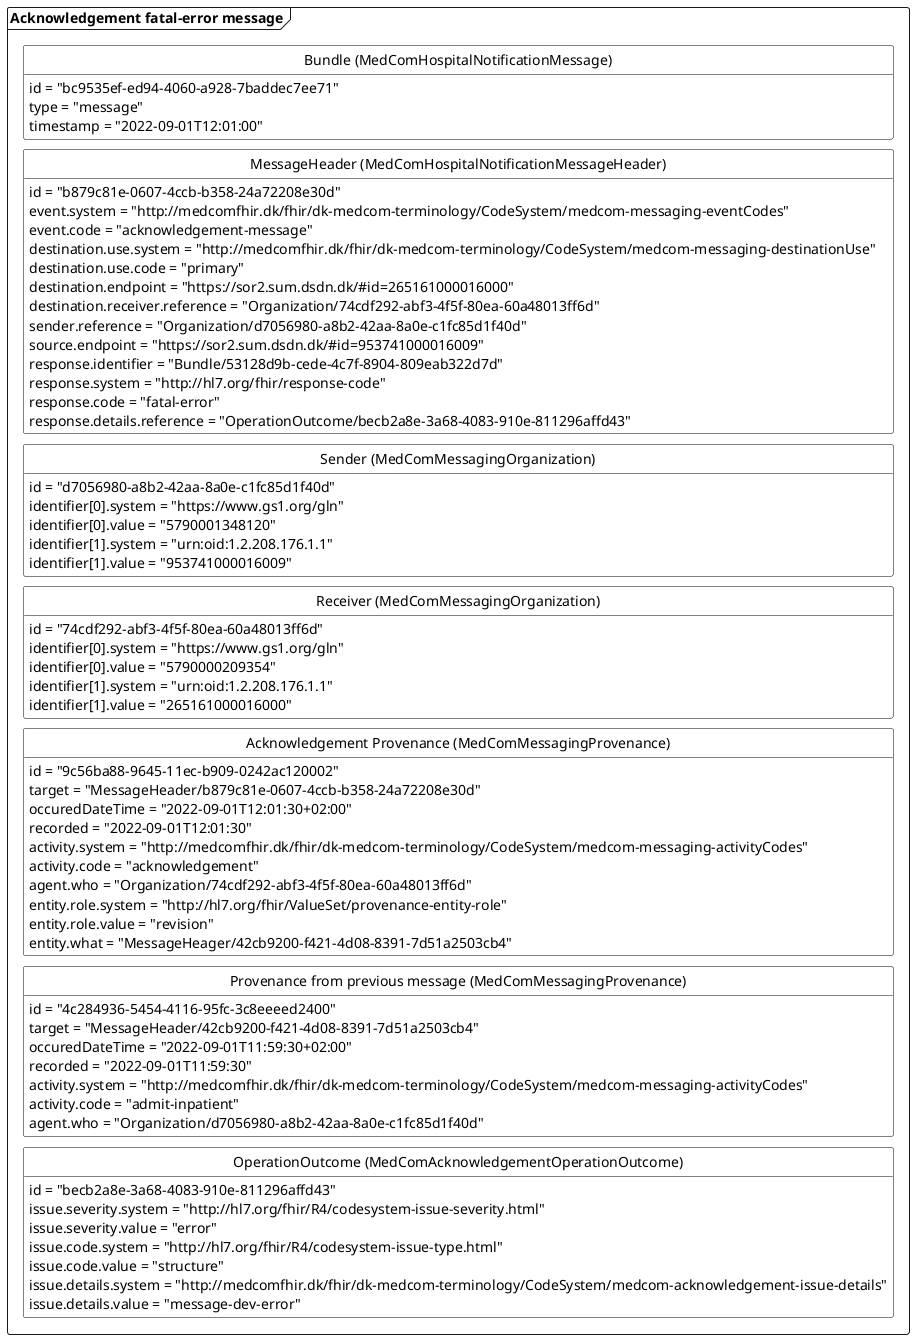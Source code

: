 @startuml AcknowledgementError

'layout
skinparam class {
    BackgroundColor White
    BorderColor Black
    ArrowColor Black
  }
hide circle
hide empty members
skinparam SameClassWidth true
skinparam Ranksep 10


package "Acknowledgement fatal-error message" as ack <<Frame>>{
    class "Bundle (MedComHospitalNotificationMessage)" as ackB{
        id = "bc9535ef-ed94-4060-a928-7baddec7ee71"
        type = "message"
        timestamp = "2022-09-01T12:01:00"
    }
    class "MessageHeader (MedComHospitalNotificationMessageHeader)" as ackMH{
        id = "b879c81e-0607-4ccb-b358-24a72208e30d"
        event.system = "http://medcomfhir.dk/fhir/dk-medcom-terminology/CodeSystem/medcom-messaging-eventCodes"
        event.code = "acknowledgement-message"
        destination.use.system = "http://medcomfhir.dk/fhir/dk-medcom-terminology/CodeSystem/medcom-messaging-destinationUse"
        destination.use.code = "primary"
        destination.endpoint = "https://sor2.sum.dsdn.dk/#id=265161000016000"
        destination.receiver.reference = "Organization/74cdf292-abf3-4f5f-80ea-60a48013ff6d"
        sender.reference = "Organization/d7056980-a8b2-42aa-8a0e-c1fc85d1f40d"
        source.endpoint = "https://sor2.sum.dsdn.dk/#id=953741000016009"
        response.identifier = "Bundle/53128d9b-cede-4c7f-8904-809eab322d7d"
        response.system = "http://hl7.org/fhir/response-code"
        response.code = "fatal-error"
        response.details.reference = "OperationOutcome/becb2a8e-3a68-4083-910e-811296affd43"
    }
    class "Sender (MedComMessagingOrganization)" as ackROrg{
        id = "d7056980-a8b2-42aa-8a0e-c1fc85d1f40d"
        identifier[0].system = "https://www.gs1.org/gln"
        identifier[0].value = "5790001348120"
        identifier[1].system = "urn:oid:1.2.208.176.1.1"
        identifier[1].value = "953741000016009"
    }
    class "Receiver (MedComMessagingOrganization)" as ackSOrg{
        id = "74cdf292-abf3-4f5f-80ea-60a48013ff6d"
        identifier[0].system = "https://www.gs1.org/gln"
        identifier[0].value = "5790000209354"
        identifier[1].system = "urn:oid:1.2.208.176.1.1"
        identifier[1].value = "265161000016000"
    }
    class "Acknowledgement Provenance (MedComMessagingProvenance)" as ackPRO{
        id = "9c56ba88-9645-11ec-b909-0242ac120002"
        target = "MessageHeader/b879c81e-0607-4ccb-b358-24a72208e30d"
        occuredDateTime = "2022-09-01T12:01:30+02:00"
        recorded = "2022-09-01T12:01:30"
        activity.system = "http://medcomfhir.dk/fhir/dk-medcom-terminology/CodeSystem/medcom-messaging-activityCodes"
        activity.code = "acknowledgement"
        agent.who = "Organization/74cdf292-abf3-4f5f-80ea-60a48013ff6d"
        entity.role.system = "http://hl7.org/fhir/ValueSet/provenance-entity-role"
        entity.role.value = "revision"
        entity.what = "MessageHeager/42cb9200-f421-4d08-8391-7d51a2503cb4"
    }
        class "Provenance from previous message (MedComMessagingProvenance)" as previuosPRO{
        id = "4c284936-5454-4116-95fc-3c8eeeed2400"
        target = "MessageHeader/42cb9200-f421-4d08-8391-7d51a2503cb4"
        occuredDateTime = "2022-09-01T11:59:30+02:00"
        recorded = "2022-09-01T11:59:30"
        activity.system = "http://medcomfhir.dk/fhir/dk-medcom-terminology/CodeSystem/medcom-messaging-activityCodes"
        activity.code = "admit-inpatient"
        agent.who = "Organization/d7056980-a8b2-42aa-8a0e-c1fc85d1f40d"
    }
        class "OperationOutcome (MedComAcknowledgementOperationOutcome)" as ackOperation{
        id = "becb2a8e-3a68-4083-910e-811296affd43"
        issue.severity.system = "http://hl7.org/fhir/R4/codesystem-issue-severity.html"
        issue.severity.value = "error"
        issue.code.system = "http://hl7.org/fhir/R4/codesystem-issue-type.html"
        issue.code.value = "structure"
        issue.details.system = "http://medcomfhir.dk/fhir/dk-medcom-terminology/CodeSystem/medcom-acknowledgement-issue-details"
        issue.details.value = "message-dev-error"
    }

ackB -[hidden]- ackMH
ackMH-[hidden]-ackROrg
ackROrg-[hidden]-ackSOrg
ackSOrg-[hidden]-ackPRO
ackPRO-[hidden]-previuosPRO
previuosPRO-[hidden]-ackOperation
}


@enduml

